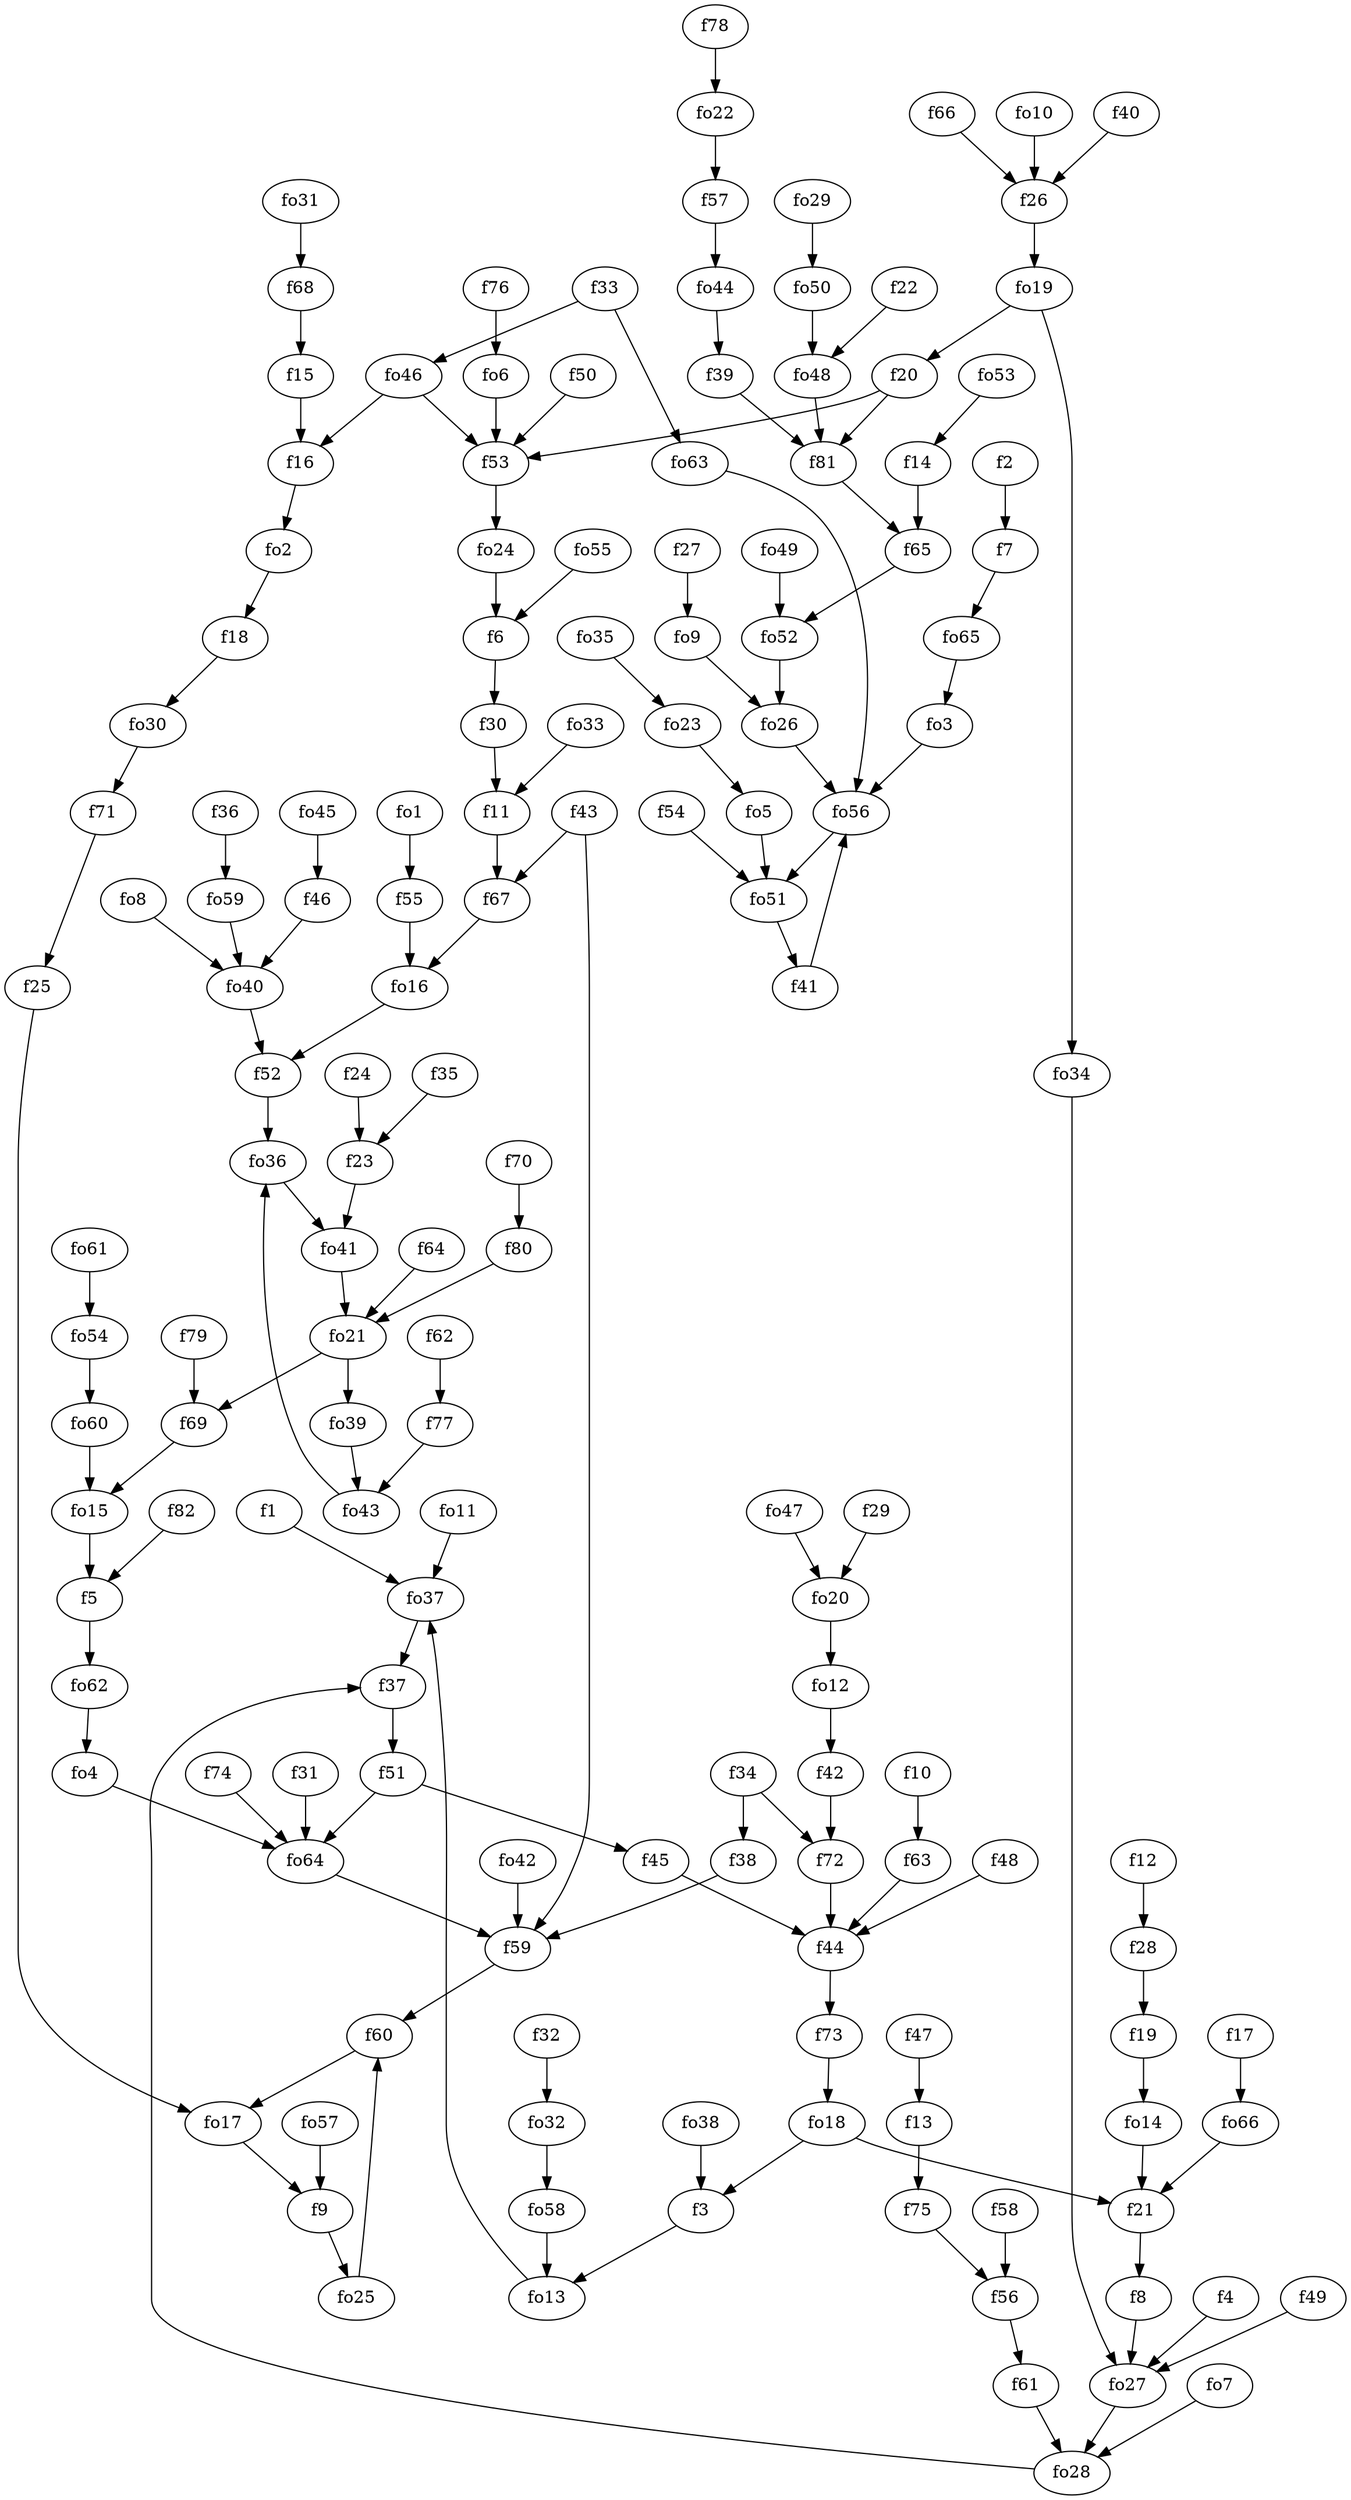 strict digraph  {
f1;
f2;
f3;
f4;
f5;
f6;
f7;
f8;
f9;
f10;
f11;
f12;
f13;
f14;
f15;
f16;
f17;
f18;
f19;
f20;
f21;
f22;
f23;
f24;
f25;
f26;
f27;
f28;
f29;
f30;
f31;
f32;
f33;
f34;
f35;
f36;
f37;
f38;
f39;
f40;
f41;
f42;
f43;
f44;
f45;
f46;
f47;
f48;
f49;
f50;
f51;
f52;
f53;
f54;
f55;
f56;
f57;
f58;
f59;
f60;
f61;
f62;
f63;
f64;
f65;
f66;
f67;
f68;
f69;
f70;
f71;
f72;
f73;
f74;
f75;
f76;
f77;
f78;
f79;
f80;
f81;
f82;
fo1;
fo2;
fo3;
fo4;
fo5;
fo6;
fo7;
fo8;
fo9;
fo10;
fo11;
fo12;
fo13;
fo14;
fo15;
fo16;
fo17;
fo18;
fo19;
fo20;
fo21;
fo22;
fo23;
fo24;
fo25;
fo26;
fo27;
fo28;
fo29;
fo30;
fo31;
fo32;
fo33;
fo34;
fo35;
fo36;
fo37;
fo38;
fo39;
fo40;
fo41;
fo42;
fo43;
fo44;
fo45;
fo46;
fo47;
fo48;
fo49;
fo50;
fo51;
fo52;
fo53;
fo54;
fo55;
fo56;
fo57;
fo58;
fo59;
fo60;
fo61;
fo62;
fo63;
fo64;
fo65;
fo66;
f1 -> fo37  [weight=2];
f2 -> f7  [weight=2];
f3 -> fo13  [weight=2];
f4 -> fo27  [weight=2];
f5 -> fo62  [weight=2];
f6 -> f30  [weight=2];
f7 -> fo65  [weight=2];
f8 -> fo27  [weight=2];
f9 -> fo25  [weight=2];
f10 -> f63  [weight=2];
f11 -> f67  [weight=2];
f12 -> f28  [weight=2];
f13 -> f75  [weight=2];
f14 -> f65  [weight=2];
f15 -> f16  [weight=2];
f16 -> fo2  [weight=2];
f17 -> fo66  [weight=2];
f18 -> fo30  [weight=2];
f19 -> fo14  [weight=2];
f20 -> f53  [weight=2];
f20 -> f81  [weight=2];
f21 -> f8  [weight=2];
f22 -> fo48  [weight=2];
f23 -> fo41  [weight=2];
f24 -> f23  [weight=2];
f25 -> fo17  [weight=2];
f26 -> fo19  [weight=2];
f27 -> fo9  [weight=2];
f28 -> f19  [weight=2];
f29 -> fo20  [weight=2];
f30 -> f11  [weight=2];
f31 -> fo64  [weight=2];
f32 -> fo32  [weight=2];
f33 -> fo63  [weight=2];
f33 -> fo46  [weight=2];
f34 -> f72  [weight=2];
f34 -> f38  [weight=2];
f35 -> f23  [weight=2];
f36 -> fo59  [weight=2];
f37 -> f51  [weight=2];
f38 -> f59  [weight=2];
f39 -> f81  [weight=2];
f40 -> f26  [weight=2];
f41 -> fo56  [weight=2];
f42 -> f72  [weight=2];
f43 -> f67  [weight=2];
f43 -> f59  [weight=2];
f44 -> f73  [weight=2];
f45 -> f44  [weight=2];
f46 -> fo40  [weight=2];
f47 -> f13  [weight=2];
f48 -> f44  [weight=2];
f49 -> fo27  [weight=2];
f50 -> f53  [weight=2];
f51 -> fo64  [weight=2];
f51 -> f45  [weight=2];
f52 -> fo36  [weight=2];
f53 -> fo24  [weight=2];
f54 -> fo51  [weight=2];
f55 -> fo16  [weight=2];
f56 -> f61  [weight=2];
f57 -> fo44  [weight=2];
f58 -> f56  [weight=2];
f59 -> f60  [weight=2];
f60 -> fo17  [weight=2];
f61 -> fo28  [weight=2];
f62 -> f77  [weight=2];
f63 -> f44  [weight=2];
f64 -> fo21  [weight=2];
f65 -> fo52  [weight=2];
f66 -> f26  [weight=2];
f67 -> fo16  [weight=2];
f68 -> f15  [weight=2];
f69 -> fo15  [weight=2];
f70 -> f80  [weight=2];
f71 -> f25  [weight=2];
f72 -> f44  [weight=2];
f73 -> fo18  [weight=2];
f74 -> fo64  [weight=2];
f75 -> f56  [weight=2];
f76 -> fo6  [weight=2];
f77 -> fo43  [weight=2];
f78 -> fo22  [weight=2];
f79 -> f69  [weight=2];
f80 -> fo21  [weight=2];
f81 -> f65  [weight=2];
f82 -> f5  [weight=2];
fo1 -> f55  [weight=2];
fo2 -> f18  [weight=2];
fo3 -> fo56  [weight=2];
fo4 -> fo64  [weight=2];
fo5 -> fo51  [weight=2];
fo6 -> f53  [weight=2];
fo7 -> fo28  [weight=2];
fo8 -> fo40  [weight=2];
fo9 -> fo26  [weight=2];
fo10 -> f26  [weight=2];
fo11 -> fo37  [weight=2];
fo12 -> f42  [weight=2];
fo13 -> fo37  [weight=2];
fo14 -> f21  [weight=2];
fo15 -> f5  [weight=2];
fo16 -> f52  [weight=2];
fo17 -> f9  [weight=2];
fo18 -> f3  [weight=2];
fo18 -> f21  [weight=2];
fo19 -> f20  [weight=2];
fo19 -> fo34  [weight=2];
fo20 -> fo12  [weight=2];
fo21 -> f69  [weight=2];
fo21 -> fo39  [weight=2];
fo22 -> f57  [weight=2];
fo23 -> fo5  [weight=2];
fo24 -> f6  [weight=2];
fo25 -> f60  [weight=2];
fo26 -> fo56  [weight=2];
fo27 -> fo28  [weight=2];
fo28 -> f37  [weight=2];
fo29 -> fo50  [weight=2];
fo30 -> f71  [weight=2];
fo31 -> f68  [weight=2];
fo32 -> fo58  [weight=2];
fo33 -> f11  [weight=2];
fo34 -> fo27  [weight=2];
fo35 -> fo23  [weight=2];
fo36 -> fo41  [weight=2];
fo37 -> f37  [weight=2];
fo38 -> f3  [weight=2];
fo39 -> fo43  [weight=2];
fo40 -> f52  [weight=2];
fo41 -> fo21  [weight=2];
fo42 -> f59  [weight=2];
fo43 -> fo36  [weight=2];
fo44 -> f39  [weight=2];
fo45 -> f46  [weight=2];
fo46 -> f16  [weight=2];
fo46 -> f53  [weight=2];
fo47 -> fo20  [weight=2];
fo48 -> f81  [weight=2];
fo49 -> fo52  [weight=2];
fo50 -> fo48  [weight=2];
fo51 -> f41  [weight=2];
fo52 -> fo26  [weight=2];
fo53 -> f14  [weight=2];
fo54 -> fo60  [weight=2];
fo55 -> f6  [weight=2];
fo56 -> fo51  [weight=2];
fo57 -> f9  [weight=2];
fo58 -> fo13  [weight=2];
fo59 -> fo40  [weight=2];
fo60 -> fo15  [weight=2];
fo61 -> fo54  [weight=2];
fo62 -> fo4  [weight=2];
fo63 -> fo56  [weight=2];
fo64 -> f59  [weight=2];
fo65 -> fo3  [weight=2];
fo66 -> f21  [weight=2];
}
